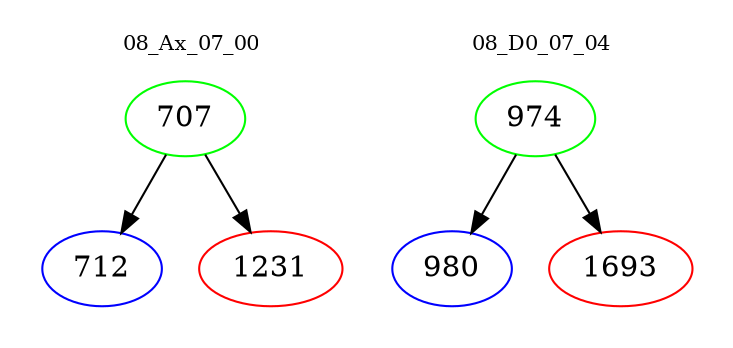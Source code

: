 digraph{
subgraph cluster_0 {
color = white
label = "08_Ax_07_00";
fontsize=10;
T0_707 [label="707", color="green"]
T0_707 -> T0_712 [color="black"]
T0_712 [label="712", color="blue"]
T0_707 -> T0_1231 [color="black"]
T0_1231 [label="1231", color="red"]
}
subgraph cluster_1 {
color = white
label = "08_D0_07_04";
fontsize=10;
T1_974 [label="974", color="green"]
T1_974 -> T1_980 [color="black"]
T1_980 [label="980", color="blue"]
T1_974 -> T1_1693 [color="black"]
T1_1693 [label="1693", color="red"]
}
}
